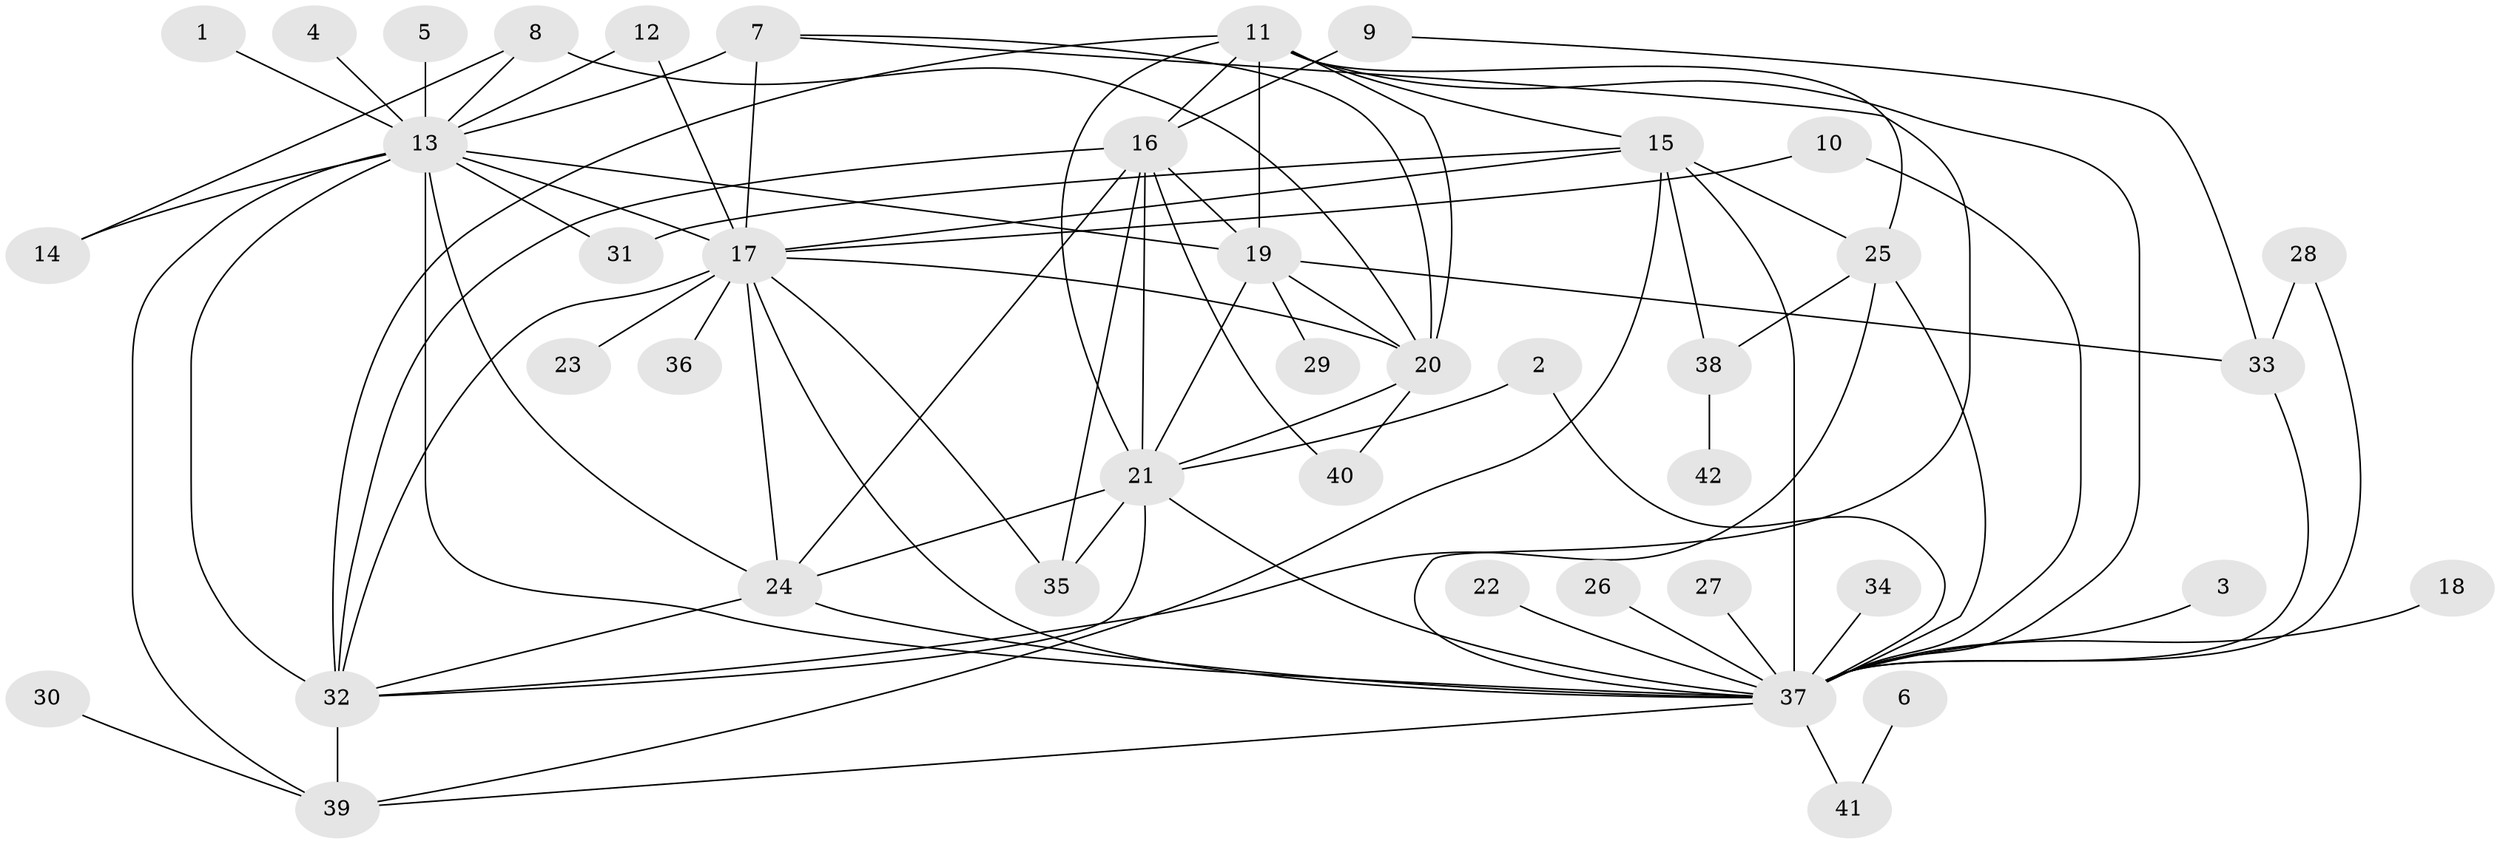 // original degree distribution, {16: 0.019230769230769232, 28: 0.009615384615384616, 12: 0.019230769230769232, 5: 0.04807692307692308, 1: 0.4230769230769231, 6: 0.038461538461538464, 4: 0.07692307692307693, 3: 0.125, 2: 0.22115384615384615, 7: 0.009615384615384616, 9: 0.009615384615384616}
// Generated by graph-tools (version 1.1) at 2025/36/03/04/25 23:36:50]
// undirected, 42 vertices, 83 edges
graph export_dot {
  node [color=gray90,style=filled];
  1;
  2;
  3;
  4;
  5;
  6;
  7;
  8;
  9;
  10;
  11;
  12;
  13;
  14;
  15;
  16;
  17;
  18;
  19;
  20;
  21;
  22;
  23;
  24;
  25;
  26;
  27;
  28;
  29;
  30;
  31;
  32;
  33;
  34;
  35;
  36;
  37;
  38;
  39;
  40;
  41;
  42;
  1 -- 13 [weight=1.0];
  2 -- 21 [weight=1.0];
  2 -- 37 [weight=1.0];
  3 -- 37 [weight=1.0];
  4 -- 13 [weight=1.0];
  5 -- 13 [weight=1.0];
  6 -- 41 [weight=1.0];
  7 -- 13 [weight=1.0];
  7 -- 17 [weight=2.0];
  7 -- 20 [weight=1.0];
  7 -- 37 [weight=1.0];
  8 -- 13 [weight=1.0];
  8 -- 14 [weight=1.0];
  8 -- 20 [weight=1.0];
  9 -- 16 [weight=2.0];
  9 -- 33 [weight=1.0];
  10 -- 17 [weight=1.0];
  10 -- 37 [weight=1.0];
  11 -- 15 [weight=1.0];
  11 -- 16 [weight=1.0];
  11 -- 19 [weight=1.0];
  11 -- 20 [weight=1.0];
  11 -- 21 [weight=1.0];
  11 -- 25 [weight=1.0];
  11 -- 32 [weight=1.0];
  11 -- 37 [weight=1.0];
  12 -- 13 [weight=1.0];
  12 -- 17 [weight=1.0];
  13 -- 14 [weight=1.0];
  13 -- 17 [weight=1.0];
  13 -- 19 [weight=1.0];
  13 -- 24 [weight=1.0];
  13 -- 31 [weight=1.0];
  13 -- 32 [weight=1.0];
  13 -- 37 [weight=1.0];
  13 -- 39 [weight=1.0];
  15 -- 17 [weight=1.0];
  15 -- 25 [weight=1.0];
  15 -- 31 [weight=1.0];
  15 -- 37 [weight=2.0];
  15 -- 38 [weight=1.0];
  15 -- 39 [weight=1.0];
  16 -- 19 [weight=1.0];
  16 -- 21 [weight=1.0];
  16 -- 24 [weight=1.0];
  16 -- 32 [weight=2.0];
  16 -- 35 [weight=1.0];
  16 -- 40 [weight=1.0];
  17 -- 20 [weight=1.0];
  17 -- 23 [weight=1.0];
  17 -- 24 [weight=1.0];
  17 -- 32 [weight=1.0];
  17 -- 35 [weight=1.0];
  17 -- 36 [weight=1.0];
  17 -- 37 [weight=1.0];
  18 -- 37 [weight=1.0];
  19 -- 20 [weight=1.0];
  19 -- 21 [weight=1.0];
  19 -- 29 [weight=1.0];
  19 -- 33 [weight=1.0];
  20 -- 21 [weight=1.0];
  20 -- 40 [weight=1.0];
  21 -- 24 [weight=1.0];
  21 -- 32 [weight=1.0];
  21 -- 35 [weight=2.0];
  21 -- 37 [weight=1.0];
  22 -- 37 [weight=1.0];
  24 -- 32 [weight=1.0];
  24 -- 37 [weight=1.0];
  25 -- 32 [weight=1.0];
  25 -- 37 [weight=1.0];
  25 -- 38 [weight=1.0];
  26 -- 37 [weight=1.0];
  27 -- 37 [weight=1.0];
  28 -- 33 [weight=1.0];
  28 -- 37 [weight=1.0];
  30 -- 39 [weight=1.0];
  32 -- 39 [weight=1.0];
  33 -- 37 [weight=1.0];
  34 -- 37 [weight=1.0];
  37 -- 39 [weight=1.0];
  37 -- 41 [weight=1.0];
  38 -- 42 [weight=1.0];
}
